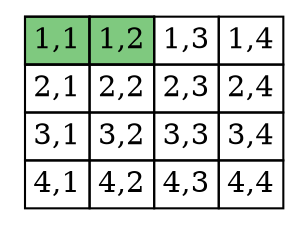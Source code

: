 graph title {
    node[shape=plaintext colorscheme=accent8 ];
    a[
        label=< <TABLE CELLBORDER="1" BORDER="0" CELLSPACING="0" CELLPADDING="3">
<tr>
<td bgcolor="1">1,1</td><td bgcolor="1">1,2</td><td>1,3</td><td>1,4</td></tr>
<tr>
<td>2,1</td><td>2,2</td><td>2,3</td><td>2,4</td></tr>
<tr>
<td>3,1</td><td>3,2</td><td>3,3</td><td>3,4</td></tr>
<tr>
<td>4,1</td><td>4,2</td><td>4,3</td><td>4,4</td></tr>
</TABLE> >
    ]
}
